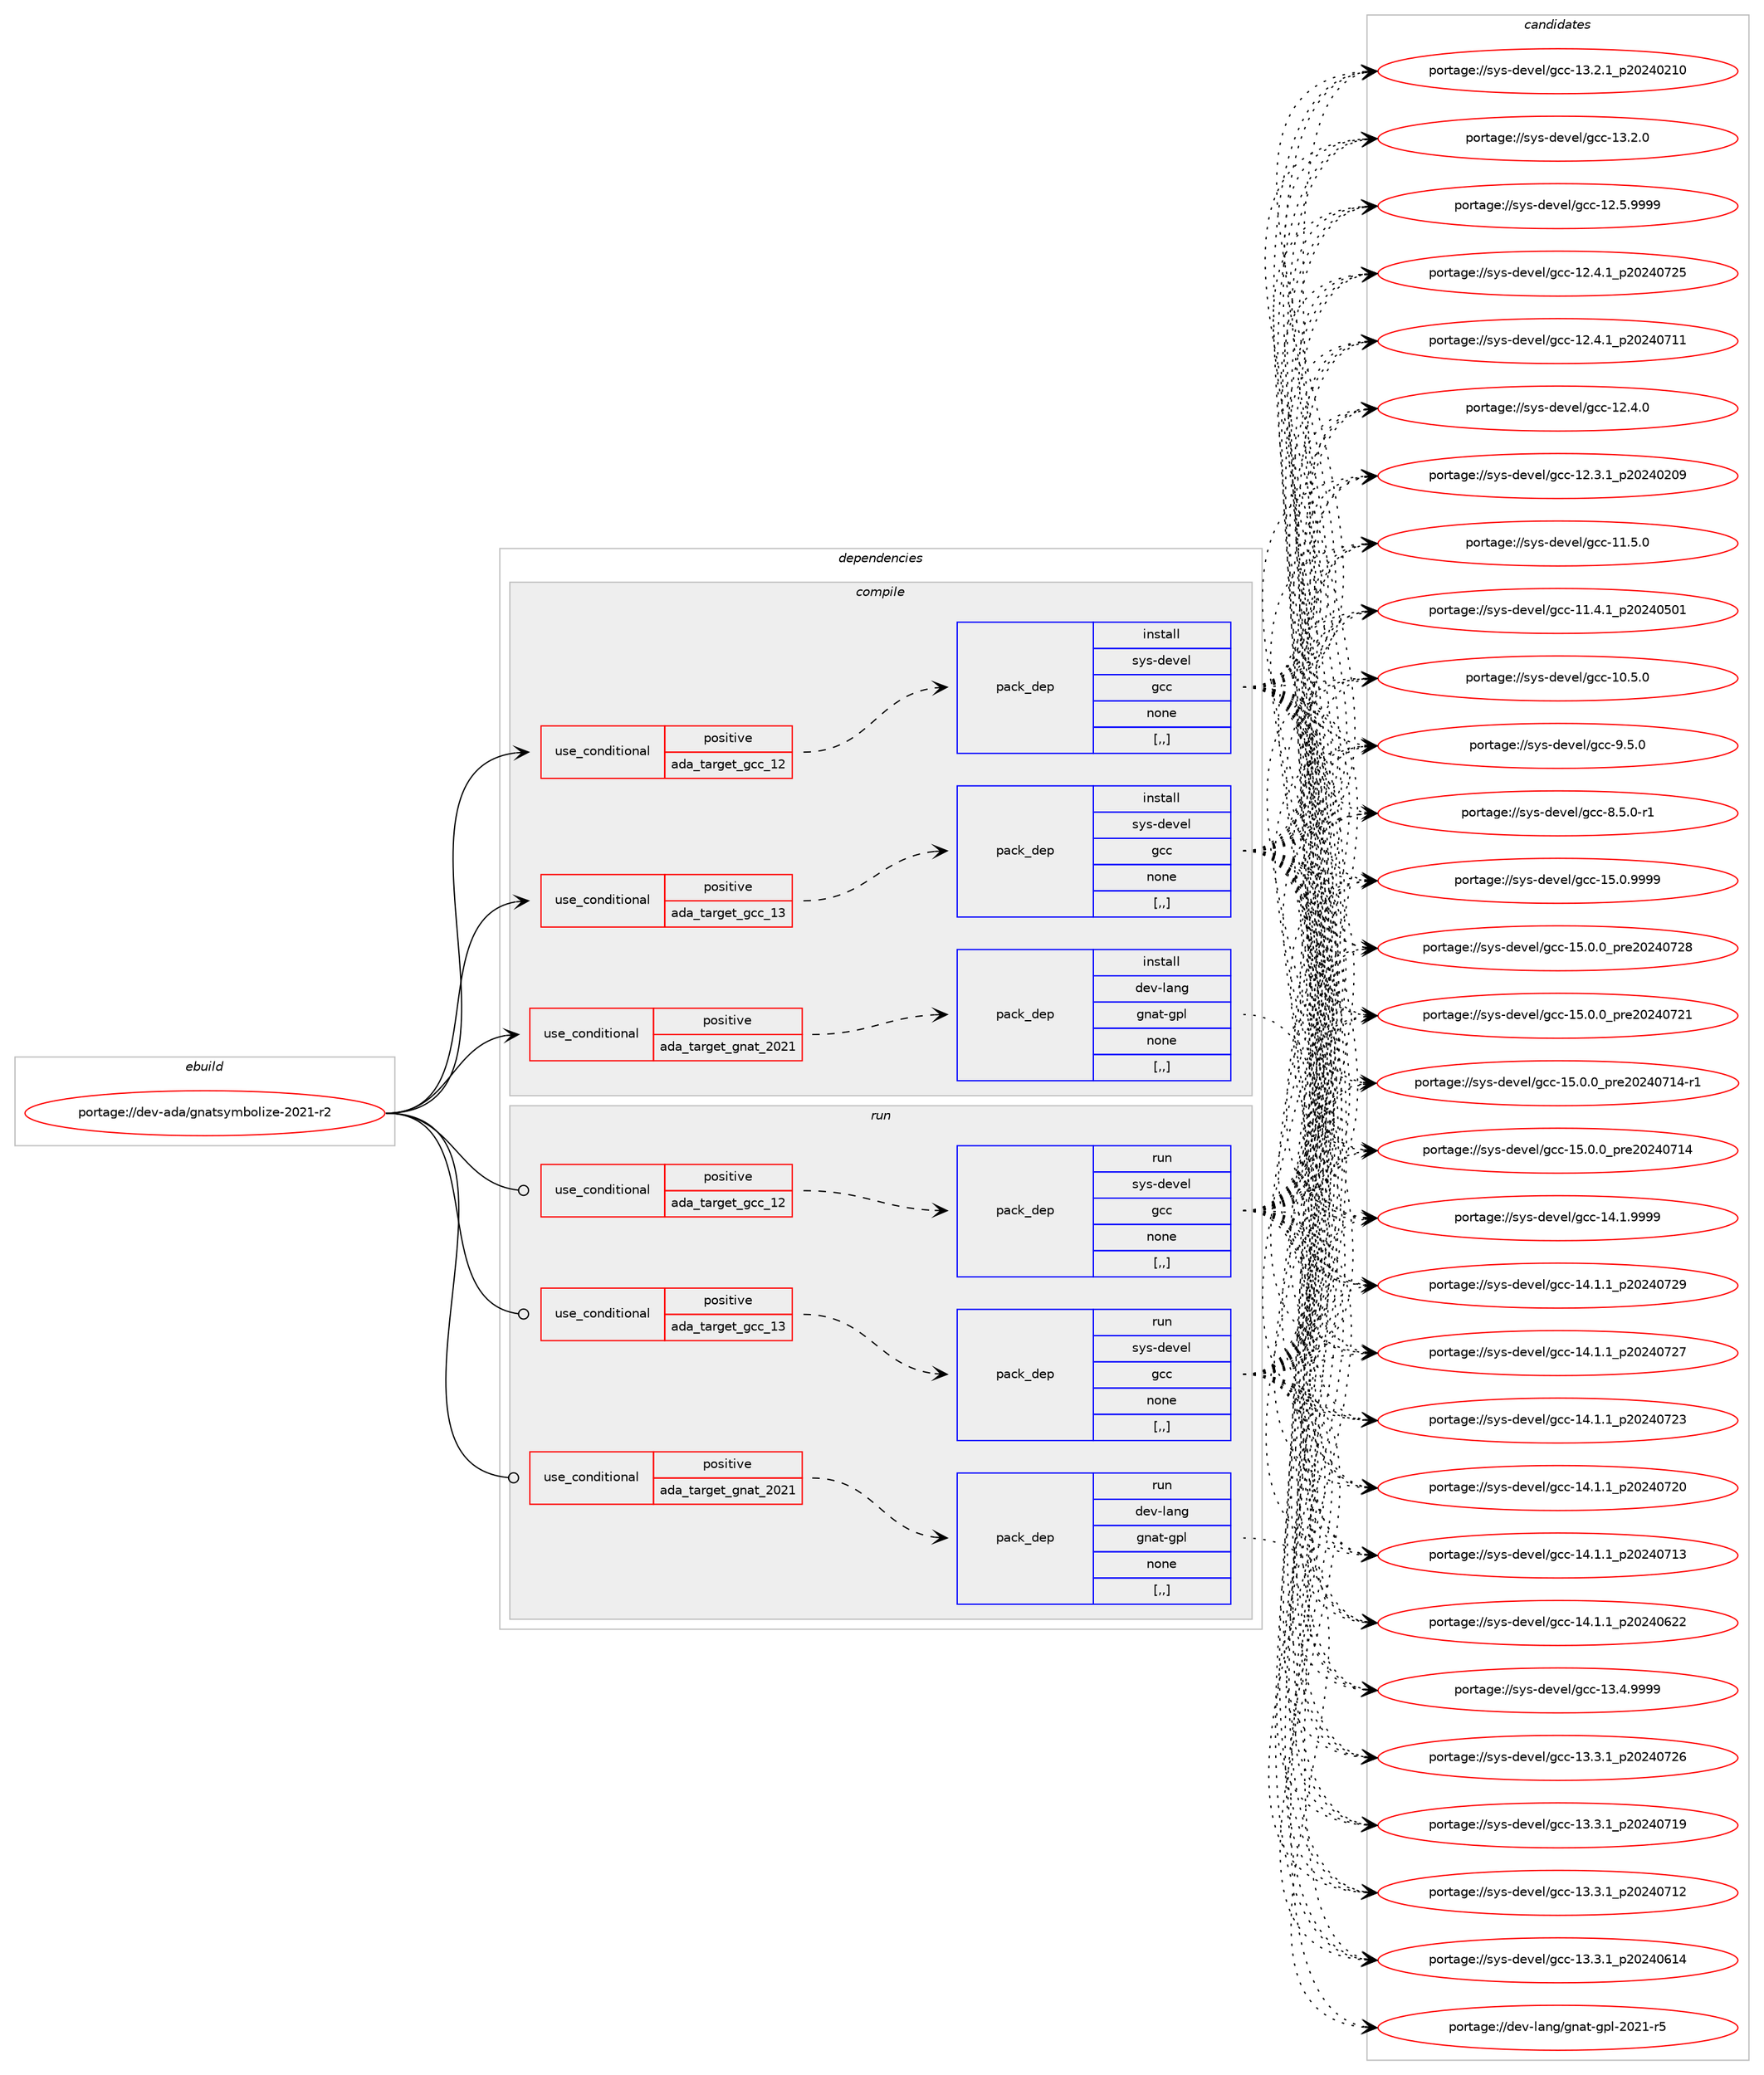digraph prolog {

# *************
# Graph options
# *************

newrank=true;
concentrate=true;
compound=true;
graph [rankdir=LR,fontname=Helvetica,fontsize=10,ranksep=1.5];#, ranksep=2.5, nodesep=0.2];
edge  [arrowhead=vee];
node  [fontname=Helvetica,fontsize=10];

# **********
# The ebuild
# **********

subgraph cluster_leftcol {
color=gray;
label=<<i>ebuild</i>>;
id [label="portage://dev-ada/gnatsymbolize-2021-r2", color=red, width=4, href="../dev-ada/gnatsymbolize-2021-r2.svg"];
}

# ****************
# The dependencies
# ****************

subgraph cluster_midcol {
color=gray;
label=<<i>dependencies</i>>;
subgraph cluster_compile {
fillcolor="#eeeeee";
style=filled;
label=<<i>compile</i>>;
subgraph cond16608 {
dependency64259 [label=<<TABLE BORDER="0" CELLBORDER="1" CELLSPACING="0" CELLPADDING="4"><TR><TD ROWSPAN="3" CELLPADDING="10">use_conditional</TD></TR><TR><TD>positive</TD></TR><TR><TD>ada_target_gcc_12</TD></TR></TABLE>>, shape=none, color=red];
subgraph pack46731 {
dependency64260 [label=<<TABLE BORDER="0" CELLBORDER="1" CELLSPACING="0" CELLPADDING="4" WIDTH="220"><TR><TD ROWSPAN="6" CELLPADDING="30">pack_dep</TD></TR><TR><TD WIDTH="110">install</TD></TR><TR><TD>sys-devel</TD></TR><TR><TD>gcc</TD></TR><TR><TD>none</TD></TR><TR><TD>[,,]</TD></TR></TABLE>>, shape=none, color=blue];
}
dependency64259:e -> dependency64260:w [weight=20,style="dashed",arrowhead="vee"];
}
id:e -> dependency64259:w [weight=20,style="solid",arrowhead="vee"];
subgraph cond16609 {
dependency64261 [label=<<TABLE BORDER="0" CELLBORDER="1" CELLSPACING="0" CELLPADDING="4"><TR><TD ROWSPAN="3" CELLPADDING="10">use_conditional</TD></TR><TR><TD>positive</TD></TR><TR><TD>ada_target_gcc_13</TD></TR></TABLE>>, shape=none, color=red];
subgraph pack46732 {
dependency64262 [label=<<TABLE BORDER="0" CELLBORDER="1" CELLSPACING="0" CELLPADDING="4" WIDTH="220"><TR><TD ROWSPAN="6" CELLPADDING="30">pack_dep</TD></TR><TR><TD WIDTH="110">install</TD></TR><TR><TD>sys-devel</TD></TR><TR><TD>gcc</TD></TR><TR><TD>none</TD></TR><TR><TD>[,,]</TD></TR></TABLE>>, shape=none, color=blue];
}
dependency64261:e -> dependency64262:w [weight=20,style="dashed",arrowhead="vee"];
}
id:e -> dependency64261:w [weight=20,style="solid",arrowhead="vee"];
subgraph cond16610 {
dependency64263 [label=<<TABLE BORDER="0" CELLBORDER="1" CELLSPACING="0" CELLPADDING="4"><TR><TD ROWSPAN="3" CELLPADDING="10">use_conditional</TD></TR><TR><TD>positive</TD></TR><TR><TD>ada_target_gnat_2021</TD></TR></TABLE>>, shape=none, color=red];
subgraph pack46733 {
dependency64264 [label=<<TABLE BORDER="0" CELLBORDER="1" CELLSPACING="0" CELLPADDING="4" WIDTH="220"><TR><TD ROWSPAN="6" CELLPADDING="30">pack_dep</TD></TR><TR><TD WIDTH="110">install</TD></TR><TR><TD>dev-lang</TD></TR><TR><TD>gnat-gpl</TD></TR><TR><TD>none</TD></TR><TR><TD>[,,]</TD></TR></TABLE>>, shape=none, color=blue];
}
dependency64263:e -> dependency64264:w [weight=20,style="dashed",arrowhead="vee"];
}
id:e -> dependency64263:w [weight=20,style="solid",arrowhead="vee"];
}
subgraph cluster_compileandrun {
fillcolor="#eeeeee";
style=filled;
label=<<i>compile and run</i>>;
}
subgraph cluster_run {
fillcolor="#eeeeee";
style=filled;
label=<<i>run</i>>;
subgraph cond16611 {
dependency64265 [label=<<TABLE BORDER="0" CELLBORDER="1" CELLSPACING="0" CELLPADDING="4"><TR><TD ROWSPAN="3" CELLPADDING="10">use_conditional</TD></TR><TR><TD>positive</TD></TR><TR><TD>ada_target_gcc_12</TD></TR></TABLE>>, shape=none, color=red];
subgraph pack46734 {
dependency64266 [label=<<TABLE BORDER="0" CELLBORDER="1" CELLSPACING="0" CELLPADDING="4" WIDTH="220"><TR><TD ROWSPAN="6" CELLPADDING="30">pack_dep</TD></TR><TR><TD WIDTH="110">run</TD></TR><TR><TD>sys-devel</TD></TR><TR><TD>gcc</TD></TR><TR><TD>none</TD></TR><TR><TD>[,,]</TD></TR></TABLE>>, shape=none, color=blue];
}
dependency64265:e -> dependency64266:w [weight=20,style="dashed",arrowhead="vee"];
}
id:e -> dependency64265:w [weight=20,style="solid",arrowhead="odot"];
subgraph cond16612 {
dependency64267 [label=<<TABLE BORDER="0" CELLBORDER="1" CELLSPACING="0" CELLPADDING="4"><TR><TD ROWSPAN="3" CELLPADDING="10">use_conditional</TD></TR><TR><TD>positive</TD></TR><TR><TD>ada_target_gcc_13</TD></TR></TABLE>>, shape=none, color=red];
subgraph pack46735 {
dependency64268 [label=<<TABLE BORDER="0" CELLBORDER="1" CELLSPACING="0" CELLPADDING="4" WIDTH="220"><TR><TD ROWSPAN="6" CELLPADDING="30">pack_dep</TD></TR><TR><TD WIDTH="110">run</TD></TR><TR><TD>sys-devel</TD></TR><TR><TD>gcc</TD></TR><TR><TD>none</TD></TR><TR><TD>[,,]</TD></TR></TABLE>>, shape=none, color=blue];
}
dependency64267:e -> dependency64268:w [weight=20,style="dashed",arrowhead="vee"];
}
id:e -> dependency64267:w [weight=20,style="solid",arrowhead="odot"];
subgraph cond16613 {
dependency64269 [label=<<TABLE BORDER="0" CELLBORDER="1" CELLSPACING="0" CELLPADDING="4"><TR><TD ROWSPAN="3" CELLPADDING="10">use_conditional</TD></TR><TR><TD>positive</TD></TR><TR><TD>ada_target_gnat_2021</TD></TR></TABLE>>, shape=none, color=red];
subgraph pack46736 {
dependency64270 [label=<<TABLE BORDER="0" CELLBORDER="1" CELLSPACING="0" CELLPADDING="4" WIDTH="220"><TR><TD ROWSPAN="6" CELLPADDING="30">pack_dep</TD></TR><TR><TD WIDTH="110">run</TD></TR><TR><TD>dev-lang</TD></TR><TR><TD>gnat-gpl</TD></TR><TR><TD>none</TD></TR><TR><TD>[,,]</TD></TR></TABLE>>, shape=none, color=blue];
}
dependency64269:e -> dependency64270:w [weight=20,style="dashed",arrowhead="vee"];
}
id:e -> dependency64269:w [weight=20,style="solid",arrowhead="odot"];
}
}

# **************
# The candidates
# **************

subgraph cluster_choices {
rank=same;
color=gray;
label=<<i>candidates</i>>;

subgraph choice46731 {
color=black;
nodesep=1;
choice1151211154510010111810110847103999945495346484657575757 [label="portage://sys-devel/gcc-15.0.9999", color=red, width=4,href="../sys-devel/gcc-15.0.9999.svg"];
choice1151211154510010111810110847103999945495346484648951121141015048505248555056 [label="portage://sys-devel/gcc-15.0.0_pre20240728", color=red, width=4,href="../sys-devel/gcc-15.0.0_pre20240728.svg"];
choice1151211154510010111810110847103999945495346484648951121141015048505248555049 [label="portage://sys-devel/gcc-15.0.0_pre20240721", color=red, width=4,href="../sys-devel/gcc-15.0.0_pre20240721.svg"];
choice11512111545100101118101108471039999454953464846489511211410150485052485549524511449 [label="portage://sys-devel/gcc-15.0.0_pre20240714-r1", color=red, width=4,href="../sys-devel/gcc-15.0.0_pre20240714-r1.svg"];
choice1151211154510010111810110847103999945495346484648951121141015048505248554952 [label="portage://sys-devel/gcc-15.0.0_pre20240714", color=red, width=4,href="../sys-devel/gcc-15.0.0_pre20240714.svg"];
choice1151211154510010111810110847103999945495246494657575757 [label="portage://sys-devel/gcc-14.1.9999", color=red, width=4,href="../sys-devel/gcc-14.1.9999.svg"];
choice1151211154510010111810110847103999945495246494649951125048505248555057 [label="portage://sys-devel/gcc-14.1.1_p20240729", color=red, width=4,href="../sys-devel/gcc-14.1.1_p20240729.svg"];
choice1151211154510010111810110847103999945495246494649951125048505248555055 [label="portage://sys-devel/gcc-14.1.1_p20240727", color=red, width=4,href="../sys-devel/gcc-14.1.1_p20240727.svg"];
choice1151211154510010111810110847103999945495246494649951125048505248555051 [label="portage://sys-devel/gcc-14.1.1_p20240723", color=red, width=4,href="../sys-devel/gcc-14.1.1_p20240723.svg"];
choice1151211154510010111810110847103999945495246494649951125048505248555048 [label="portage://sys-devel/gcc-14.1.1_p20240720", color=red, width=4,href="../sys-devel/gcc-14.1.1_p20240720.svg"];
choice1151211154510010111810110847103999945495246494649951125048505248554951 [label="portage://sys-devel/gcc-14.1.1_p20240713", color=red, width=4,href="../sys-devel/gcc-14.1.1_p20240713.svg"];
choice1151211154510010111810110847103999945495246494649951125048505248545050 [label="portage://sys-devel/gcc-14.1.1_p20240622", color=red, width=4,href="../sys-devel/gcc-14.1.1_p20240622.svg"];
choice1151211154510010111810110847103999945495146524657575757 [label="portage://sys-devel/gcc-13.4.9999", color=red, width=4,href="../sys-devel/gcc-13.4.9999.svg"];
choice1151211154510010111810110847103999945495146514649951125048505248555054 [label="portage://sys-devel/gcc-13.3.1_p20240726", color=red, width=4,href="../sys-devel/gcc-13.3.1_p20240726.svg"];
choice1151211154510010111810110847103999945495146514649951125048505248554957 [label="portage://sys-devel/gcc-13.3.1_p20240719", color=red, width=4,href="../sys-devel/gcc-13.3.1_p20240719.svg"];
choice1151211154510010111810110847103999945495146514649951125048505248554950 [label="portage://sys-devel/gcc-13.3.1_p20240712", color=red, width=4,href="../sys-devel/gcc-13.3.1_p20240712.svg"];
choice1151211154510010111810110847103999945495146514649951125048505248544952 [label="portage://sys-devel/gcc-13.3.1_p20240614", color=red, width=4,href="../sys-devel/gcc-13.3.1_p20240614.svg"];
choice1151211154510010111810110847103999945495146504649951125048505248504948 [label="portage://sys-devel/gcc-13.2.1_p20240210", color=red, width=4,href="../sys-devel/gcc-13.2.1_p20240210.svg"];
choice1151211154510010111810110847103999945495146504648 [label="portage://sys-devel/gcc-13.2.0", color=red, width=4,href="../sys-devel/gcc-13.2.0.svg"];
choice1151211154510010111810110847103999945495046534657575757 [label="portage://sys-devel/gcc-12.5.9999", color=red, width=4,href="../sys-devel/gcc-12.5.9999.svg"];
choice1151211154510010111810110847103999945495046524649951125048505248555053 [label="portage://sys-devel/gcc-12.4.1_p20240725", color=red, width=4,href="../sys-devel/gcc-12.4.1_p20240725.svg"];
choice1151211154510010111810110847103999945495046524649951125048505248554949 [label="portage://sys-devel/gcc-12.4.1_p20240711", color=red, width=4,href="../sys-devel/gcc-12.4.1_p20240711.svg"];
choice1151211154510010111810110847103999945495046524648 [label="portage://sys-devel/gcc-12.4.0", color=red, width=4,href="../sys-devel/gcc-12.4.0.svg"];
choice1151211154510010111810110847103999945495046514649951125048505248504857 [label="portage://sys-devel/gcc-12.3.1_p20240209", color=red, width=4,href="../sys-devel/gcc-12.3.1_p20240209.svg"];
choice1151211154510010111810110847103999945494946534648 [label="portage://sys-devel/gcc-11.5.0", color=red, width=4,href="../sys-devel/gcc-11.5.0.svg"];
choice1151211154510010111810110847103999945494946524649951125048505248534849 [label="portage://sys-devel/gcc-11.4.1_p20240501", color=red, width=4,href="../sys-devel/gcc-11.4.1_p20240501.svg"];
choice1151211154510010111810110847103999945494846534648 [label="portage://sys-devel/gcc-10.5.0", color=red, width=4,href="../sys-devel/gcc-10.5.0.svg"];
choice11512111545100101118101108471039999455746534648 [label="portage://sys-devel/gcc-9.5.0", color=red, width=4,href="../sys-devel/gcc-9.5.0.svg"];
choice115121115451001011181011084710399994556465346484511449 [label="portage://sys-devel/gcc-8.5.0-r1", color=red, width=4,href="../sys-devel/gcc-8.5.0-r1.svg"];
dependency64260:e -> choice1151211154510010111810110847103999945495346484657575757:w [style=dotted,weight="100"];
dependency64260:e -> choice1151211154510010111810110847103999945495346484648951121141015048505248555056:w [style=dotted,weight="100"];
dependency64260:e -> choice1151211154510010111810110847103999945495346484648951121141015048505248555049:w [style=dotted,weight="100"];
dependency64260:e -> choice11512111545100101118101108471039999454953464846489511211410150485052485549524511449:w [style=dotted,weight="100"];
dependency64260:e -> choice1151211154510010111810110847103999945495346484648951121141015048505248554952:w [style=dotted,weight="100"];
dependency64260:e -> choice1151211154510010111810110847103999945495246494657575757:w [style=dotted,weight="100"];
dependency64260:e -> choice1151211154510010111810110847103999945495246494649951125048505248555057:w [style=dotted,weight="100"];
dependency64260:e -> choice1151211154510010111810110847103999945495246494649951125048505248555055:w [style=dotted,weight="100"];
dependency64260:e -> choice1151211154510010111810110847103999945495246494649951125048505248555051:w [style=dotted,weight="100"];
dependency64260:e -> choice1151211154510010111810110847103999945495246494649951125048505248555048:w [style=dotted,weight="100"];
dependency64260:e -> choice1151211154510010111810110847103999945495246494649951125048505248554951:w [style=dotted,weight="100"];
dependency64260:e -> choice1151211154510010111810110847103999945495246494649951125048505248545050:w [style=dotted,weight="100"];
dependency64260:e -> choice1151211154510010111810110847103999945495146524657575757:w [style=dotted,weight="100"];
dependency64260:e -> choice1151211154510010111810110847103999945495146514649951125048505248555054:w [style=dotted,weight="100"];
dependency64260:e -> choice1151211154510010111810110847103999945495146514649951125048505248554957:w [style=dotted,weight="100"];
dependency64260:e -> choice1151211154510010111810110847103999945495146514649951125048505248554950:w [style=dotted,weight="100"];
dependency64260:e -> choice1151211154510010111810110847103999945495146514649951125048505248544952:w [style=dotted,weight="100"];
dependency64260:e -> choice1151211154510010111810110847103999945495146504649951125048505248504948:w [style=dotted,weight="100"];
dependency64260:e -> choice1151211154510010111810110847103999945495146504648:w [style=dotted,weight="100"];
dependency64260:e -> choice1151211154510010111810110847103999945495046534657575757:w [style=dotted,weight="100"];
dependency64260:e -> choice1151211154510010111810110847103999945495046524649951125048505248555053:w [style=dotted,weight="100"];
dependency64260:e -> choice1151211154510010111810110847103999945495046524649951125048505248554949:w [style=dotted,weight="100"];
dependency64260:e -> choice1151211154510010111810110847103999945495046524648:w [style=dotted,weight="100"];
dependency64260:e -> choice1151211154510010111810110847103999945495046514649951125048505248504857:w [style=dotted,weight="100"];
dependency64260:e -> choice1151211154510010111810110847103999945494946534648:w [style=dotted,weight="100"];
dependency64260:e -> choice1151211154510010111810110847103999945494946524649951125048505248534849:w [style=dotted,weight="100"];
dependency64260:e -> choice1151211154510010111810110847103999945494846534648:w [style=dotted,weight="100"];
dependency64260:e -> choice11512111545100101118101108471039999455746534648:w [style=dotted,weight="100"];
dependency64260:e -> choice115121115451001011181011084710399994556465346484511449:w [style=dotted,weight="100"];
}
subgraph choice46732 {
color=black;
nodesep=1;
choice1151211154510010111810110847103999945495346484657575757 [label="portage://sys-devel/gcc-15.0.9999", color=red, width=4,href="../sys-devel/gcc-15.0.9999.svg"];
choice1151211154510010111810110847103999945495346484648951121141015048505248555056 [label="portage://sys-devel/gcc-15.0.0_pre20240728", color=red, width=4,href="../sys-devel/gcc-15.0.0_pre20240728.svg"];
choice1151211154510010111810110847103999945495346484648951121141015048505248555049 [label="portage://sys-devel/gcc-15.0.0_pre20240721", color=red, width=4,href="../sys-devel/gcc-15.0.0_pre20240721.svg"];
choice11512111545100101118101108471039999454953464846489511211410150485052485549524511449 [label="portage://sys-devel/gcc-15.0.0_pre20240714-r1", color=red, width=4,href="../sys-devel/gcc-15.0.0_pre20240714-r1.svg"];
choice1151211154510010111810110847103999945495346484648951121141015048505248554952 [label="portage://sys-devel/gcc-15.0.0_pre20240714", color=red, width=4,href="../sys-devel/gcc-15.0.0_pre20240714.svg"];
choice1151211154510010111810110847103999945495246494657575757 [label="portage://sys-devel/gcc-14.1.9999", color=red, width=4,href="../sys-devel/gcc-14.1.9999.svg"];
choice1151211154510010111810110847103999945495246494649951125048505248555057 [label="portage://sys-devel/gcc-14.1.1_p20240729", color=red, width=4,href="../sys-devel/gcc-14.1.1_p20240729.svg"];
choice1151211154510010111810110847103999945495246494649951125048505248555055 [label="portage://sys-devel/gcc-14.1.1_p20240727", color=red, width=4,href="../sys-devel/gcc-14.1.1_p20240727.svg"];
choice1151211154510010111810110847103999945495246494649951125048505248555051 [label="portage://sys-devel/gcc-14.1.1_p20240723", color=red, width=4,href="../sys-devel/gcc-14.1.1_p20240723.svg"];
choice1151211154510010111810110847103999945495246494649951125048505248555048 [label="portage://sys-devel/gcc-14.1.1_p20240720", color=red, width=4,href="../sys-devel/gcc-14.1.1_p20240720.svg"];
choice1151211154510010111810110847103999945495246494649951125048505248554951 [label="portage://sys-devel/gcc-14.1.1_p20240713", color=red, width=4,href="../sys-devel/gcc-14.1.1_p20240713.svg"];
choice1151211154510010111810110847103999945495246494649951125048505248545050 [label="portage://sys-devel/gcc-14.1.1_p20240622", color=red, width=4,href="../sys-devel/gcc-14.1.1_p20240622.svg"];
choice1151211154510010111810110847103999945495146524657575757 [label="portage://sys-devel/gcc-13.4.9999", color=red, width=4,href="../sys-devel/gcc-13.4.9999.svg"];
choice1151211154510010111810110847103999945495146514649951125048505248555054 [label="portage://sys-devel/gcc-13.3.1_p20240726", color=red, width=4,href="../sys-devel/gcc-13.3.1_p20240726.svg"];
choice1151211154510010111810110847103999945495146514649951125048505248554957 [label="portage://sys-devel/gcc-13.3.1_p20240719", color=red, width=4,href="../sys-devel/gcc-13.3.1_p20240719.svg"];
choice1151211154510010111810110847103999945495146514649951125048505248554950 [label="portage://sys-devel/gcc-13.3.1_p20240712", color=red, width=4,href="../sys-devel/gcc-13.3.1_p20240712.svg"];
choice1151211154510010111810110847103999945495146514649951125048505248544952 [label="portage://sys-devel/gcc-13.3.1_p20240614", color=red, width=4,href="../sys-devel/gcc-13.3.1_p20240614.svg"];
choice1151211154510010111810110847103999945495146504649951125048505248504948 [label="portage://sys-devel/gcc-13.2.1_p20240210", color=red, width=4,href="../sys-devel/gcc-13.2.1_p20240210.svg"];
choice1151211154510010111810110847103999945495146504648 [label="portage://sys-devel/gcc-13.2.0", color=red, width=4,href="../sys-devel/gcc-13.2.0.svg"];
choice1151211154510010111810110847103999945495046534657575757 [label="portage://sys-devel/gcc-12.5.9999", color=red, width=4,href="../sys-devel/gcc-12.5.9999.svg"];
choice1151211154510010111810110847103999945495046524649951125048505248555053 [label="portage://sys-devel/gcc-12.4.1_p20240725", color=red, width=4,href="../sys-devel/gcc-12.4.1_p20240725.svg"];
choice1151211154510010111810110847103999945495046524649951125048505248554949 [label="portage://sys-devel/gcc-12.4.1_p20240711", color=red, width=4,href="../sys-devel/gcc-12.4.1_p20240711.svg"];
choice1151211154510010111810110847103999945495046524648 [label="portage://sys-devel/gcc-12.4.0", color=red, width=4,href="../sys-devel/gcc-12.4.0.svg"];
choice1151211154510010111810110847103999945495046514649951125048505248504857 [label="portage://sys-devel/gcc-12.3.1_p20240209", color=red, width=4,href="../sys-devel/gcc-12.3.1_p20240209.svg"];
choice1151211154510010111810110847103999945494946534648 [label="portage://sys-devel/gcc-11.5.0", color=red, width=4,href="../sys-devel/gcc-11.5.0.svg"];
choice1151211154510010111810110847103999945494946524649951125048505248534849 [label="portage://sys-devel/gcc-11.4.1_p20240501", color=red, width=4,href="../sys-devel/gcc-11.4.1_p20240501.svg"];
choice1151211154510010111810110847103999945494846534648 [label="portage://sys-devel/gcc-10.5.0", color=red, width=4,href="../sys-devel/gcc-10.5.0.svg"];
choice11512111545100101118101108471039999455746534648 [label="portage://sys-devel/gcc-9.5.0", color=red, width=4,href="../sys-devel/gcc-9.5.0.svg"];
choice115121115451001011181011084710399994556465346484511449 [label="portage://sys-devel/gcc-8.5.0-r1", color=red, width=4,href="../sys-devel/gcc-8.5.0-r1.svg"];
dependency64262:e -> choice1151211154510010111810110847103999945495346484657575757:w [style=dotted,weight="100"];
dependency64262:e -> choice1151211154510010111810110847103999945495346484648951121141015048505248555056:w [style=dotted,weight="100"];
dependency64262:e -> choice1151211154510010111810110847103999945495346484648951121141015048505248555049:w [style=dotted,weight="100"];
dependency64262:e -> choice11512111545100101118101108471039999454953464846489511211410150485052485549524511449:w [style=dotted,weight="100"];
dependency64262:e -> choice1151211154510010111810110847103999945495346484648951121141015048505248554952:w [style=dotted,weight="100"];
dependency64262:e -> choice1151211154510010111810110847103999945495246494657575757:w [style=dotted,weight="100"];
dependency64262:e -> choice1151211154510010111810110847103999945495246494649951125048505248555057:w [style=dotted,weight="100"];
dependency64262:e -> choice1151211154510010111810110847103999945495246494649951125048505248555055:w [style=dotted,weight="100"];
dependency64262:e -> choice1151211154510010111810110847103999945495246494649951125048505248555051:w [style=dotted,weight="100"];
dependency64262:e -> choice1151211154510010111810110847103999945495246494649951125048505248555048:w [style=dotted,weight="100"];
dependency64262:e -> choice1151211154510010111810110847103999945495246494649951125048505248554951:w [style=dotted,weight="100"];
dependency64262:e -> choice1151211154510010111810110847103999945495246494649951125048505248545050:w [style=dotted,weight="100"];
dependency64262:e -> choice1151211154510010111810110847103999945495146524657575757:w [style=dotted,weight="100"];
dependency64262:e -> choice1151211154510010111810110847103999945495146514649951125048505248555054:w [style=dotted,weight="100"];
dependency64262:e -> choice1151211154510010111810110847103999945495146514649951125048505248554957:w [style=dotted,weight="100"];
dependency64262:e -> choice1151211154510010111810110847103999945495146514649951125048505248554950:w [style=dotted,weight="100"];
dependency64262:e -> choice1151211154510010111810110847103999945495146514649951125048505248544952:w [style=dotted,weight="100"];
dependency64262:e -> choice1151211154510010111810110847103999945495146504649951125048505248504948:w [style=dotted,weight="100"];
dependency64262:e -> choice1151211154510010111810110847103999945495146504648:w [style=dotted,weight="100"];
dependency64262:e -> choice1151211154510010111810110847103999945495046534657575757:w [style=dotted,weight="100"];
dependency64262:e -> choice1151211154510010111810110847103999945495046524649951125048505248555053:w [style=dotted,weight="100"];
dependency64262:e -> choice1151211154510010111810110847103999945495046524649951125048505248554949:w [style=dotted,weight="100"];
dependency64262:e -> choice1151211154510010111810110847103999945495046524648:w [style=dotted,weight="100"];
dependency64262:e -> choice1151211154510010111810110847103999945495046514649951125048505248504857:w [style=dotted,weight="100"];
dependency64262:e -> choice1151211154510010111810110847103999945494946534648:w [style=dotted,weight="100"];
dependency64262:e -> choice1151211154510010111810110847103999945494946524649951125048505248534849:w [style=dotted,weight="100"];
dependency64262:e -> choice1151211154510010111810110847103999945494846534648:w [style=dotted,weight="100"];
dependency64262:e -> choice11512111545100101118101108471039999455746534648:w [style=dotted,weight="100"];
dependency64262:e -> choice115121115451001011181011084710399994556465346484511449:w [style=dotted,weight="100"];
}
subgraph choice46733 {
color=black;
nodesep=1;
choice100101118451089711010347103110971164510311210845504850494511453 [label="portage://dev-lang/gnat-gpl-2021-r5", color=red, width=4,href="../dev-lang/gnat-gpl-2021-r5.svg"];
dependency64264:e -> choice100101118451089711010347103110971164510311210845504850494511453:w [style=dotted,weight="100"];
}
subgraph choice46734 {
color=black;
nodesep=1;
choice1151211154510010111810110847103999945495346484657575757 [label="portage://sys-devel/gcc-15.0.9999", color=red, width=4,href="../sys-devel/gcc-15.0.9999.svg"];
choice1151211154510010111810110847103999945495346484648951121141015048505248555056 [label="portage://sys-devel/gcc-15.0.0_pre20240728", color=red, width=4,href="../sys-devel/gcc-15.0.0_pre20240728.svg"];
choice1151211154510010111810110847103999945495346484648951121141015048505248555049 [label="portage://sys-devel/gcc-15.0.0_pre20240721", color=red, width=4,href="../sys-devel/gcc-15.0.0_pre20240721.svg"];
choice11512111545100101118101108471039999454953464846489511211410150485052485549524511449 [label="portage://sys-devel/gcc-15.0.0_pre20240714-r1", color=red, width=4,href="../sys-devel/gcc-15.0.0_pre20240714-r1.svg"];
choice1151211154510010111810110847103999945495346484648951121141015048505248554952 [label="portage://sys-devel/gcc-15.0.0_pre20240714", color=red, width=4,href="../sys-devel/gcc-15.0.0_pre20240714.svg"];
choice1151211154510010111810110847103999945495246494657575757 [label="portage://sys-devel/gcc-14.1.9999", color=red, width=4,href="../sys-devel/gcc-14.1.9999.svg"];
choice1151211154510010111810110847103999945495246494649951125048505248555057 [label="portage://sys-devel/gcc-14.1.1_p20240729", color=red, width=4,href="../sys-devel/gcc-14.1.1_p20240729.svg"];
choice1151211154510010111810110847103999945495246494649951125048505248555055 [label="portage://sys-devel/gcc-14.1.1_p20240727", color=red, width=4,href="../sys-devel/gcc-14.1.1_p20240727.svg"];
choice1151211154510010111810110847103999945495246494649951125048505248555051 [label="portage://sys-devel/gcc-14.1.1_p20240723", color=red, width=4,href="../sys-devel/gcc-14.1.1_p20240723.svg"];
choice1151211154510010111810110847103999945495246494649951125048505248555048 [label="portage://sys-devel/gcc-14.1.1_p20240720", color=red, width=4,href="../sys-devel/gcc-14.1.1_p20240720.svg"];
choice1151211154510010111810110847103999945495246494649951125048505248554951 [label="portage://sys-devel/gcc-14.1.1_p20240713", color=red, width=4,href="../sys-devel/gcc-14.1.1_p20240713.svg"];
choice1151211154510010111810110847103999945495246494649951125048505248545050 [label="portage://sys-devel/gcc-14.1.1_p20240622", color=red, width=4,href="../sys-devel/gcc-14.1.1_p20240622.svg"];
choice1151211154510010111810110847103999945495146524657575757 [label="portage://sys-devel/gcc-13.4.9999", color=red, width=4,href="../sys-devel/gcc-13.4.9999.svg"];
choice1151211154510010111810110847103999945495146514649951125048505248555054 [label="portage://sys-devel/gcc-13.3.1_p20240726", color=red, width=4,href="../sys-devel/gcc-13.3.1_p20240726.svg"];
choice1151211154510010111810110847103999945495146514649951125048505248554957 [label="portage://sys-devel/gcc-13.3.1_p20240719", color=red, width=4,href="../sys-devel/gcc-13.3.1_p20240719.svg"];
choice1151211154510010111810110847103999945495146514649951125048505248554950 [label="portage://sys-devel/gcc-13.3.1_p20240712", color=red, width=4,href="../sys-devel/gcc-13.3.1_p20240712.svg"];
choice1151211154510010111810110847103999945495146514649951125048505248544952 [label="portage://sys-devel/gcc-13.3.1_p20240614", color=red, width=4,href="../sys-devel/gcc-13.3.1_p20240614.svg"];
choice1151211154510010111810110847103999945495146504649951125048505248504948 [label="portage://sys-devel/gcc-13.2.1_p20240210", color=red, width=4,href="../sys-devel/gcc-13.2.1_p20240210.svg"];
choice1151211154510010111810110847103999945495146504648 [label="portage://sys-devel/gcc-13.2.0", color=red, width=4,href="../sys-devel/gcc-13.2.0.svg"];
choice1151211154510010111810110847103999945495046534657575757 [label="portage://sys-devel/gcc-12.5.9999", color=red, width=4,href="../sys-devel/gcc-12.5.9999.svg"];
choice1151211154510010111810110847103999945495046524649951125048505248555053 [label="portage://sys-devel/gcc-12.4.1_p20240725", color=red, width=4,href="../sys-devel/gcc-12.4.1_p20240725.svg"];
choice1151211154510010111810110847103999945495046524649951125048505248554949 [label="portage://sys-devel/gcc-12.4.1_p20240711", color=red, width=4,href="../sys-devel/gcc-12.4.1_p20240711.svg"];
choice1151211154510010111810110847103999945495046524648 [label="portage://sys-devel/gcc-12.4.0", color=red, width=4,href="../sys-devel/gcc-12.4.0.svg"];
choice1151211154510010111810110847103999945495046514649951125048505248504857 [label="portage://sys-devel/gcc-12.3.1_p20240209", color=red, width=4,href="../sys-devel/gcc-12.3.1_p20240209.svg"];
choice1151211154510010111810110847103999945494946534648 [label="portage://sys-devel/gcc-11.5.0", color=red, width=4,href="../sys-devel/gcc-11.5.0.svg"];
choice1151211154510010111810110847103999945494946524649951125048505248534849 [label="portage://sys-devel/gcc-11.4.1_p20240501", color=red, width=4,href="../sys-devel/gcc-11.4.1_p20240501.svg"];
choice1151211154510010111810110847103999945494846534648 [label="portage://sys-devel/gcc-10.5.0", color=red, width=4,href="../sys-devel/gcc-10.5.0.svg"];
choice11512111545100101118101108471039999455746534648 [label="portage://sys-devel/gcc-9.5.0", color=red, width=4,href="../sys-devel/gcc-9.5.0.svg"];
choice115121115451001011181011084710399994556465346484511449 [label="portage://sys-devel/gcc-8.5.0-r1", color=red, width=4,href="../sys-devel/gcc-8.5.0-r1.svg"];
dependency64266:e -> choice1151211154510010111810110847103999945495346484657575757:w [style=dotted,weight="100"];
dependency64266:e -> choice1151211154510010111810110847103999945495346484648951121141015048505248555056:w [style=dotted,weight="100"];
dependency64266:e -> choice1151211154510010111810110847103999945495346484648951121141015048505248555049:w [style=dotted,weight="100"];
dependency64266:e -> choice11512111545100101118101108471039999454953464846489511211410150485052485549524511449:w [style=dotted,weight="100"];
dependency64266:e -> choice1151211154510010111810110847103999945495346484648951121141015048505248554952:w [style=dotted,weight="100"];
dependency64266:e -> choice1151211154510010111810110847103999945495246494657575757:w [style=dotted,weight="100"];
dependency64266:e -> choice1151211154510010111810110847103999945495246494649951125048505248555057:w [style=dotted,weight="100"];
dependency64266:e -> choice1151211154510010111810110847103999945495246494649951125048505248555055:w [style=dotted,weight="100"];
dependency64266:e -> choice1151211154510010111810110847103999945495246494649951125048505248555051:w [style=dotted,weight="100"];
dependency64266:e -> choice1151211154510010111810110847103999945495246494649951125048505248555048:w [style=dotted,weight="100"];
dependency64266:e -> choice1151211154510010111810110847103999945495246494649951125048505248554951:w [style=dotted,weight="100"];
dependency64266:e -> choice1151211154510010111810110847103999945495246494649951125048505248545050:w [style=dotted,weight="100"];
dependency64266:e -> choice1151211154510010111810110847103999945495146524657575757:w [style=dotted,weight="100"];
dependency64266:e -> choice1151211154510010111810110847103999945495146514649951125048505248555054:w [style=dotted,weight="100"];
dependency64266:e -> choice1151211154510010111810110847103999945495146514649951125048505248554957:w [style=dotted,weight="100"];
dependency64266:e -> choice1151211154510010111810110847103999945495146514649951125048505248554950:w [style=dotted,weight="100"];
dependency64266:e -> choice1151211154510010111810110847103999945495146514649951125048505248544952:w [style=dotted,weight="100"];
dependency64266:e -> choice1151211154510010111810110847103999945495146504649951125048505248504948:w [style=dotted,weight="100"];
dependency64266:e -> choice1151211154510010111810110847103999945495146504648:w [style=dotted,weight="100"];
dependency64266:e -> choice1151211154510010111810110847103999945495046534657575757:w [style=dotted,weight="100"];
dependency64266:e -> choice1151211154510010111810110847103999945495046524649951125048505248555053:w [style=dotted,weight="100"];
dependency64266:e -> choice1151211154510010111810110847103999945495046524649951125048505248554949:w [style=dotted,weight="100"];
dependency64266:e -> choice1151211154510010111810110847103999945495046524648:w [style=dotted,weight="100"];
dependency64266:e -> choice1151211154510010111810110847103999945495046514649951125048505248504857:w [style=dotted,weight="100"];
dependency64266:e -> choice1151211154510010111810110847103999945494946534648:w [style=dotted,weight="100"];
dependency64266:e -> choice1151211154510010111810110847103999945494946524649951125048505248534849:w [style=dotted,weight="100"];
dependency64266:e -> choice1151211154510010111810110847103999945494846534648:w [style=dotted,weight="100"];
dependency64266:e -> choice11512111545100101118101108471039999455746534648:w [style=dotted,weight="100"];
dependency64266:e -> choice115121115451001011181011084710399994556465346484511449:w [style=dotted,weight="100"];
}
subgraph choice46735 {
color=black;
nodesep=1;
choice1151211154510010111810110847103999945495346484657575757 [label="portage://sys-devel/gcc-15.0.9999", color=red, width=4,href="../sys-devel/gcc-15.0.9999.svg"];
choice1151211154510010111810110847103999945495346484648951121141015048505248555056 [label="portage://sys-devel/gcc-15.0.0_pre20240728", color=red, width=4,href="../sys-devel/gcc-15.0.0_pre20240728.svg"];
choice1151211154510010111810110847103999945495346484648951121141015048505248555049 [label="portage://sys-devel/gcc-15.0.0_pre20240721", color=red, width=4,href="../sys-devel/gcc-15.0.0_pre20240721.svg"];
choice11512111545100101118101108471039999454953464846489511211410150485052485549524511449 [label="portage://sys-devel/gcc-15.0.0_pre20240714-r1", color=red, width=4,href="../sys-devel/gcc-15.0.0_pre20240714-r1.svg"];
choice1151211154510010111810110847103999945495346484648951121141015048505248554952 [label="portage://sys-devel/gcc-15.0.0_pre20240714", color=red, width=4,href="../sys-devel/gcc-15.0.0_pre20240714.svg"];
choice1151211154510010111810110847103999945495246494657575757 [label="portage://sys-devel/gcc-14.1.9999", color=red, width=4,href="../sys-devel/gcc-14.1.9999.svg"];
choice1151211154510010111810110847103999945495246494649951125048505248555057 [label="portage://sys-devel/gcc-14.1.1_p20240729", color=red, width=4,href="../sys-devel/gcc-14.1.1_p20240729.svg"];
choice1151211154510010111810110847103999945495246494649951125048505248555055 [label="portage://sys-devel/gcc-14.1.1_p20240727", color=red, width=4,href="../sys-devel/gcc-14.1.1_p20240727.svg"];
choice1151211154510010111810110847103999945495246494649951125048505248555051 [label="portage://sys-devel/gcc-14.1.1_p20240723", color=red, width=4,href="../sys-devel/gcc-14.1.1_p20240723.svg"];
choice1151211154510010111810110847103999945495246494649951125048505248555048 [label="portage://sys-devel/gcc-14.1.1_p20240720", color=red, width=4,href="../sys-devel/gcc-14.1.1_p20240720.svg"];
choice1151211154510010111810110847103999945495246494649951125048505248554951 [label="portage://sys-devel/gcc-14.1.1_p20240713", color=red, width=4,href="../sys-devel/gcc-14.1.1_p20240713.svg"];
choice1151211154510010111810110847103999945495246494649951125048505248545050 [label="portage://sys-devel/gcc-14.1.1_p20240622", color=red, width=4,href="../sys-devel/gcc-14.1.1_p20240622.svg"];
choice1151211154510010111810110847103999945495146524657575757 [label="portage://sys-devel/gcc-13.4.9999", color=red, width=4,href="../sys-devel/gcc-13.4.9999.svg"];
choice1151211154510010111810110847103999945495146514649951125048505248555054 [label="portage://sys-devel/gcc-13.3.1_p20240726", color=red, width=4,href="../sys-devel/gcc-13.3.1_p20240726.svg"];
choice1151211154510010111810110847103999945495146514649951125048505248554957 [label="portage://sys-devel/gcc-13.3.1_p20240719", color=red, width=4,href="../sys-devel/gcc-13.3.1_p20240719.svg"];
choice1151211154510010111810110847103999945495146514649951125048505248554950 [label="portage://sys-devel/gcc-13.3.1_p20240712", color=red, width=4,href="../sys-devel/gcc-13.3.1_p20240712.svg"];
choice1151211154510010111810110847103999945495146514649951125048505248544952 [label="portage://sys-devel/gcc-13.3.1_p20240614", color=red, width=4,href="../sys-devel/gcc-13.3.1_p20240614.svg"];
choice1151211154510010111810110847103999945495146504649951125048505248504948 [label="portage://sys-devel/gcc-13.2.1_p20240210", color=red, width=4,href="../sys-devel/gcc-13.2.1_p20240210.svg"];
choice1151211154510010111810110847103999945495146504648 [label="portage://sys-devel/gcc-13.2.0", color=red, width=4,href="../sys-devel/gcc-13.2.0.svg"];
choice1151211154510010111810110847103999945495046534657575757 [label="portage://sys-devel/gcc-12.5.9999", color=red, width=4,href="../sys-devel/gcc-12.5.9999.svg"];
choice1151211154510010111810110847103999945495046524649951125048505248555053 [label="portage://sys-devel/gcc-12.4.1_p20240725", color=red, width=4,href="../sys-devel/gcc-12.4.1_p20240725.svg"];
choice1151211154510010111810110847103999945495046524649951125048505248554949 [label="portage://sys-devel/gcc-12.4.1_p20240711", color=red, width=4,href="../sys-devel/gcc-12.4.1_p20240711.svg"];
choice1151211154510010111810110847103999945495046524648 [label="portage://sys-devel/gcc-12.4.0", color=red, width=4,href="../sys-devel/gcc-12.4.0.svg"];
choice1151211154510010111810110847103999945495046514649951125048505248504857 [label="portage://sys-devel/gcc-12.3.1_p20240209", color=red, width=4,href="../sys-devel/gcc-12.3.1_p20240209.svg"];
choice1151211154510010111810110847103999945494946534648 [label="portage://sys-devel/gcc-11.5.0", color=red, width=4,href="../sys-devel/gcc-11.5.0.svg"];
choice1151211154510010111810110847103999945494946524649951125048505248534849 [label="portage://sys-devel/gcc-11.4.1_p20240501", color=red, width=4,href="../sys-devel/gcc-11.4.1_p20240501.svg"];
choice1151211154510010111810110847103999945494846534648 [label="portage://sys-devel/gcc-10.5.0", color=red, width=4,href="../sys-devel/gcc-10.5.0.svg"];
choice11512111545100101118101108471039999455746534648 [label="portage://sys-devel/gcc-9.5.0", color=red, width=4,href="../sys-devel/gcc-9.5.0.svg"];
choice115121115451001011181011084710399994556465346484511449 [label="portage://sys-devel/gcc-8.5.0-r1", color=red, width=4,href="../sys-devel/gcc-8.5.0-r1.svg"];
dependency64268:e -> choice1151211154510010111810110847103999945495346484657575757:w [style=dotted,weight="100"];
dependency64268:e -> choice1151211154510010111810110847103999945495346484648951121141015048505248555056:w [style=dotted,weight="100"];
dependency64268:e -> choice1151211154510010111810110847103999945495346484648951121141015048505248555049:w [style=dotted,weight="100"];
dependency64268:e -> choice11512111545100101118101108471039999454953464846489511211410150485052485549524511449:w [style=dotted,weight="100"];
dependency64268:e -> choice1151211154510010111810110847103999945495346484648951121141015048505248554952:w [style=dotted,weight="100"];
dependency64268:e -> choice1151211154510010111810110847103999945495246494657575757:w [style=dotted,weight="100"];
dependency64268:e -> choice1151211154510010111810110847103999945495246494649951125048505248555057:w [style=dotted,weight="100"];
dependency64268:e -> choice1151211154510010111810110847103999945495246494649951125048505248555055:w [style=dotted,weight="100"];
dependency64268:e -> choice1151211154510010111810110847103999945495246494649951125048505248555051:w [style=dotted,weight="100"];
dependency64268:e -> choice1151211154510010111810110847103999945495246494649951125048505248555048:w [style=dotted,weight="100"];
dependency64268:e -> choice1151211154510010111810110847103999945495246494649951125048505248554951:w [style=dotted,weight="100"];
dependency64268:e -> choice1151211154510010111810110847103999945495246494649951125048505248545050:w [style=dotted,weight="100"];
dependency64268:e -> choice1151211154510010111810110847103999945495146524657575757:w [style=dotted,weight="100"];
dependency64268:e -> choice1151211154510010111810110847103999945495146514649951125048505248555054:w [style=dotted,weight="100"];
dependency64268:e -> choice1151211154510010111810110847103999945495146514649951125048505248554957:w [style=dotted,weight="100"];
dependency64268:e -> choice1151211154510010111810110847103999945495146514649951125048505248554950:w [style=dotted,weight="100"];
dependency64268:e -> choice1151211154510010111810110847103999945495146514649951125048505248544952:w [style=dotted,weight="100"];
dependency64268:e -> choice1151211154510010111810110847103999945495146504649951125048505248504948:w [style=dotted,weight="100"];
dependency64268:e -> choice1151211154510010111810110847103999945495146504648:w [style=dotted,weight="100"];
dependency64268:e -> choice1151211154510010111810110847103999945495046534657575757:w [style=dotted,weight="100"];
dependency64268:e -> choice1151211154510010111810110847103999945495046524649951125048505248555053:w [style=dotted,weight="100"];
dependency64268:e -> choice1151211154510010111810110847103999945495046524649951125048505248554949:w [style=dotted,weight="100"];
dependency64268:e -> choice1151211154510010111810110847103999945495046524648:w [style=dotted,weight="100"];
dependency64268:e -> choice1151211154510010111810110847103999945495046514649951125048505248504857:w [style=dotted,weight="100"];
dependency64268:e -> choice1151211154510010111810110847103999945494946534648:w [style=dotted,weight="100"];
dependency64268:e -> choice1151211154510010111810110847103999945494946524649951125048505248534849:w [style=dotted,weight="100"];
dependency64268:e -> choice1151211154510010111810110847103999945494846534648:w [style=dotted,weight="100"];
dependency64268:e -> choice11512111545100101118101108471039999455746534648:w [style=dotted,weight="100"];
dependency64268:e -> choice115121115451001011181011084710399994556465346484511449:w [style=dotted,weight="100"];
}
subgraph choice46736 {
color=black;
nodesep=1;
choice100101118451089711010347103110971164510311210845504850494511453 [label="portage://dev-lang/gnat-gpl-2021-r5", color=red, width=4,href="../dev-lang/gnat-gpl-2021-r5.svg"];
dependency64270:e -> choice100101118451089711010347103110971164510311210845504850494511453:w [style=dotted,weight="100"];
}
}

}
